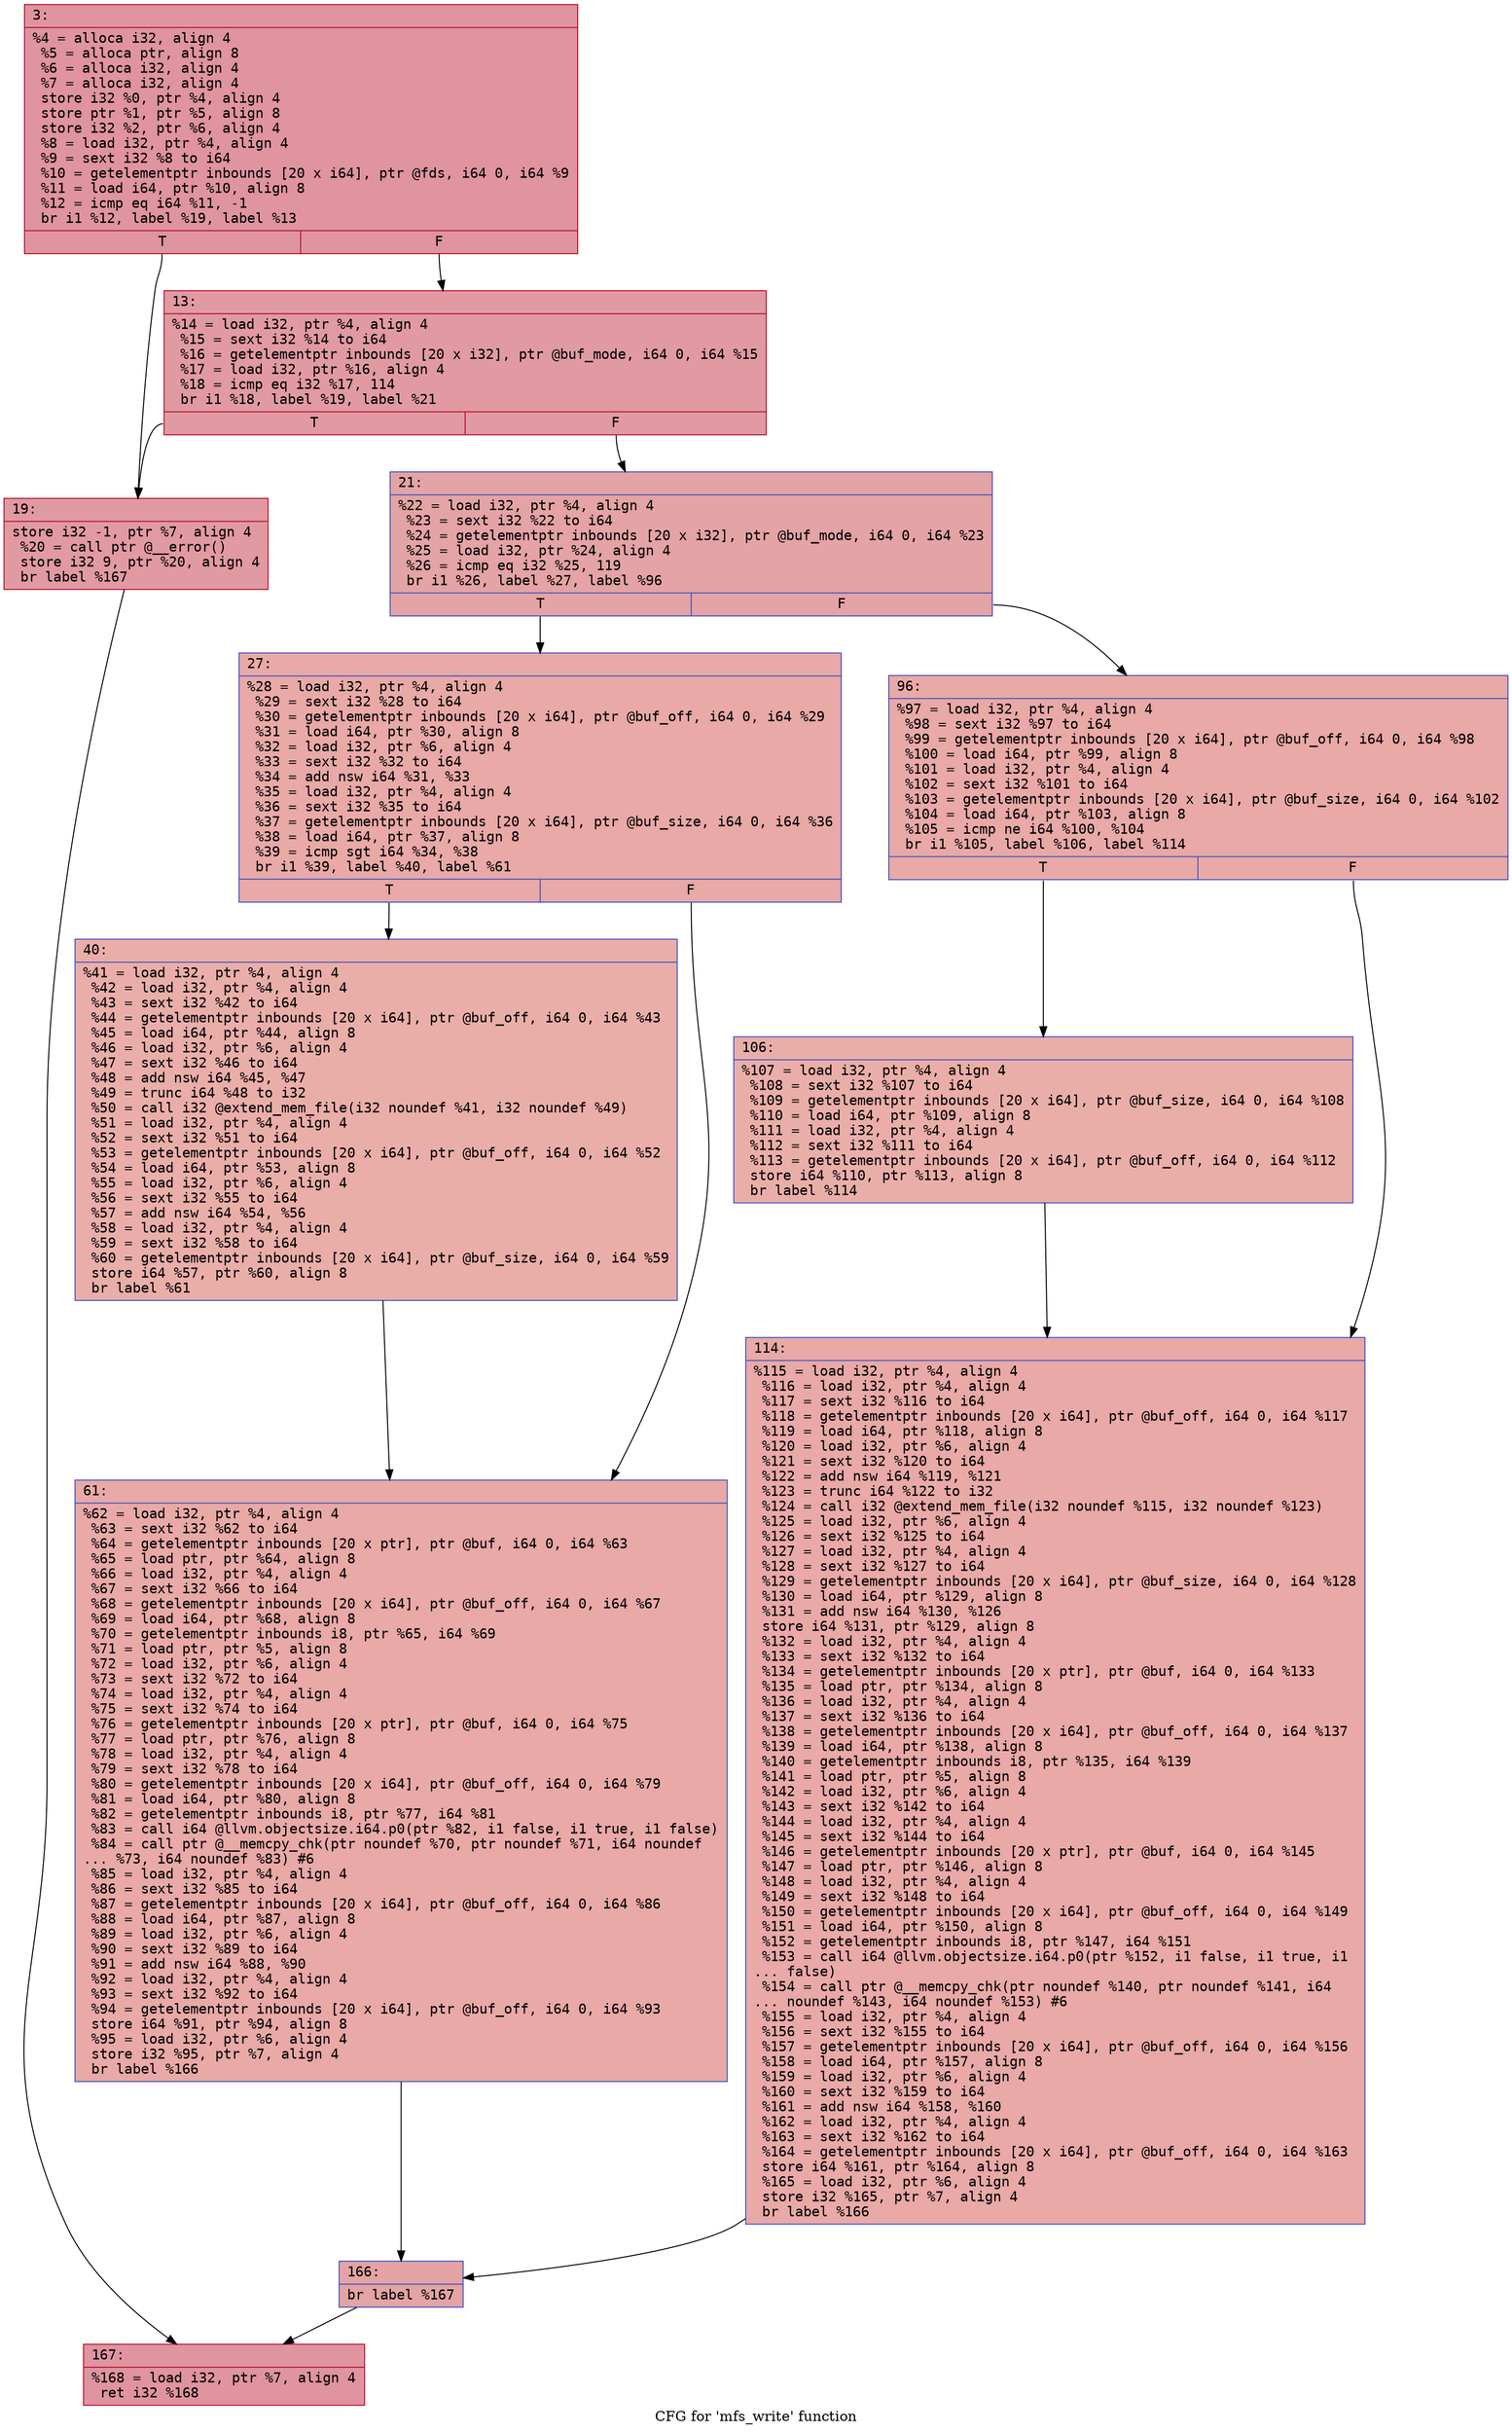 digraph "CFG for 'mfs_write' function" {
	label="CFG for 'mfs_write' function";

	Node0x600002833750 [shape=record,color="#b70d28ff", style=filled, fillcolor="#b70d2870" fontname="Courier",label="{3:\l|  %4 = alloca i32, align 4\l  %5 = alloca ptr, align 8\l  %6 = alloca i32, align 4\l  %7 = alloca i32, align 4\l  store i32 %0, ptr %4, align 4\l  store ptr %1, ptr %5, align 8\l  store i32 %2, ptr %6, align 4\l  %8 = load i32, ptr %4, align 4\l  %9 = sext i32 %8 to i64\l  %10 = getelementptr inbounds [20 x i64], ptr @fds, i64 0, i64 %9\l  %11 = load i64, ptr %10, align 8\l  %12 = icmp eq i64 %11, -1\l  br i1 %12, label %19, label %13\l|{<s0>T|<s1>F}}"];
	Node0x600002833750:s0 -> Node0x6000028337f0[tooltip="3 -> 19\nProbability 37.50%" ];
	Node0x600002833750:s1 -> Node0x6000028337a0[tooltip="3 -> 13\nProbability 62.50%" ];
	Node0x6000028337a0 [shape=record,color="#b70d28ff", style=filled, fillcolor="#bb1b2c70" fontname="Courier",label="{13:\l|  %14 = load i32, ptr %4, align 4\l  %15 = sext i32 %14 to i64\l  %16 = getelementptr inbounds [20 x i32], ptr @buf_mode, i64 0, i64 %15\l  %17 = load i32, ptr %16, align 4\l  %18 = icmp eq i32 %17, 114\l  br i1 %18, label %19, label %21\l|{<s0>T|<s1>F}}"];
	Node0x6000028337a0:s0 -> Node0x6000028337f0[tooltip="13 -> 19\nProbability 50.00%" ];
	Node0x6000028337a0:s1 -> Node0x600002833840[tooltip="13 -> 21\nProbability 50.00%" ];
	Node0x6000028337f0 [shape=record,color="#b70d28ff", style=filled, fillcolor="#bb1b2c70" fontname="Courier",label="{19:\l|  store i32 -1, ptr %7, align 4\l  %20 = call ptr @__error()\l  store i32 9, ptr %20, align 4\l  br label %167\l}"];
	Node0x6000028337f0 -> Node0x600002833ac0[tooltip="19 -> 167\nProbability 100.00%" ];
	Node0x600002833840 [shape=record,color="#3d50c3ff", style=filled, fillcolor="#c32e3170" fontname="Courier",label="{21:\l|  %22 = load i32, ptr %4, align 4\l  %23 = sext i32 %22 to i64\l  %24 = getelementptr inbounds [20 x i32], ptr @buf_mode, i64 0, i64 %23\l  %25 = load i32, ptr %24, align 4\l  %26 = icmp eq i32 %25, 119\l  br i1 %26, label %27, label %96\l|{<s0>T|<s1>F}}"];
	Node0x600002833840:s0 -> Node0x600002833890[tooltip="21 -> 27\nProbability 50.00%" ];
	Node0x600002833840:s1 -> Node0x600002833980[tooltip="21 -> 96\nProbability 50.00%" ];
	Node0x600002833890 [shape=record,color="#3d50c3ff", style=filled, fillcolor="#ca3b3770" fontname="Courier",label="{27:\l|  %28 = load i32, ptr %4, align 4\l  %29 = sext i32 %28 to i64\l  %30 = getelementptr inbounds [20 x i64], ptr @buf_off, i64 0, i64 %29\l  %31 = load i64, ptr %30, align 8\l  %32 = load i32, ptr %6, align 4\l  %33 = sext i32 %32 to i64\l  %34 = add nsw i64 %31, %33\l  %35 = load i32, ptr %4, align 4\l  %36 = sext i32 %35 to i64\l  %37 = getelementptr inbounds [20 x i64], ptr @buf_size, i64 0, i64 %36\l  %38 = load i64, ptr %37, align 8\l  %39 = icmp sgt i64 %34, %38\l  br i1 %39, label %40, label %61\l|{<s0>T|<s1>F}}"];
	Node0x600002833890:s0 -> Node0x6000028338e0[tooltip="27 -> 40\nProbability 50.00%" ];
	Node0x600002833890:s1 -> Node0x600002833930[tooltip="27 -> 61\nProbability 50.00%" ];
	Node0x6000028338e0 [shape=record,color="#3d50c3ff", style=filled, fillcolor="#d0473d70" fontname="Courier",label="{40:\l|  %41 = load i32, ptr %4, align 4\l  %42 = load i32, ptr %4, align 4\l  %43 = sext i32 %42 to i64\l  %44 = getelementptr inbounds [20 x i64], ptr @buf_off, i64 0, i64 %43\l  %45 = load i64, ptr %44, align 8\l  %46 = load i32, ptr %6, align 4\l  %47 = sext i32 %46 to i64\l  %48 = add nsw i64 %45, %47\l  %49 = trunc i64 %48 to i32\l  %50 = call i32 @extend_mem_file(i32 noundef %41, i32 noundef %49)\l  %51 = load i32, ptr %4, align 4\l  %52 = sext i32 %51 to i64\l  %53 = getelementptr inbounds [20 x i64], ptr @buf_off, i64 0, i64 %52\l  %54 = load i64, ptr %53, align 8\l  %55 = load i32, ptr %6, align 4\l  %56 = sext i32 %55 to i64\l  %57 = add nsw i64 %54, %56\l  %58 = load i32, ptr %4, align 4\l  %59 = sext i32 %58 to i64\l  %60 = getelementptr inbounds [20 x i64], ptr @buf_size, i64 0, i64 %59\l  store i64 %57, ptr %60, align 8\l  br label %61\l}"];
	Node0x6000028338e0 -> Node0x600002833930[tooltip="40 -> 61\nProbability 100.00%" ];
	Node0x600002833930 [shape=record,color="#3d50c3ff", style=filled, fillcolor="#ca3b3770" fontname="Courier",label="{61:\l|  %62 = load i32, ptr %4, align 4\l  %63 = sext i32 %62 to i64\l  %64 = getelementptr inbounds [20 x ptr], ptr @buf, i64 0, i64 %63\l  %65 = load ptr, ptr %64, align 8\l  %66 = load i32, ptr %4, align 4\l  %67 = sext i32 %66 to i64\l  %68 = getelementptr inbounds [20 x i64], ptr @buf_off, i64 0, i64 %67\l  %69 = load i64, ptr %68, align 8\l  %70 = getelementptr inbounds i8, ptr %65, i64 %69\l  %71 = load ptr, ptr %5, align 8\l  %72 = load i32, ptr %6, align 4\l  %73 = sext i32 %72 to i64\l  %74 = load i32, ptr %4, align 4\l  %75 = sext i32 %74 to i64\l  %76 = getelementptr inbounds [20 x ptr], ptr @buf, i64 0, i64 %75\l  %77 = load ptr, ptr %76, align 8\l  %78 = load i32, ptr %4, align 4\l  %79 = sext i32 %78 to i64\l  %80 = getelementptr inbounds [20 x i64], ptr @buf_off, i64 0, i64 %79\l  %81 = load i64, ptr %80, align 8\l  %82 = getelementptr inbounds i8, ptr %77, i64 %81\l  %83 = call i64 @llvm.objectsize.i64.p0(ptr %82, i1 false, i1 true, i1 false)\l  %84 = call ptr @__memcpy_chk(ptr noundef %70, ptr noundef %71, i64 noundef\l... %73, i64 noundef %83) #6\l  %85 = load i32, ptr %4, align 4\l  %86 = sext i32 %85 to i64\l  %87 = getelementptr inbounds [20 x i64], ptr @buf_off, i64 0, i64 %86\l  %88 = load i64, ptr %87, align 8\l  %89 = load i32, ptr %6, align 4\l  %90 = sext i32 %89 to i64\l  %91 = add nsw i64 %88, %90\l  %92 = load i32, ptr %4, align 4\l  %93 = sext i32 %92 to i64\l  %94 = getelementptr inbounds [20 x i64], ptr @buf_off, i64 0, i64 %93\l  store i64 %91, ptr %94, align 8\l  %95 = load i32, ptr %6, align 4\l  store i32 %95, ptr %7, align 4\l  br label %166\l}"];
	Node0x600002833930 -> Node0x600002833a70[tooltip="61 -> 166\nProbability 100.00%" ];
	Node0x600002833980 [shape=record,color="#3d50c3ff", style=filled, fillcolor="#ca3b3770" fontname="Courier",label="{96:\l|  %97 = load i32, ptr %4, align 4\l  %98 = sext i32 %97 to i64\l  %99 = getelementptr inbounds [20 x i64], ptr @buf_off, i64 0, i64 %98\l  %100 = load i64, ptr %99, align 8\l  %101 = load i32, ptr %4, align 4\l  %102 = sext i32 %101 to i64\l  %103 = getelementptr inbounds [20 x i64], ptr @buf_size, i64 0, i64 %102\l  %104 = load i64, ptr %103, align 8\l  %105 = icmp ne i64 %100, %104\l  br i1 %105, label %106, label %114\l|{<s0>T|<s1>F}}"];
	Node0x600002833980:s0 -> Node0x6000028339d0[tooltip="96 -> 106\nProbability 50.00%" ];
	Node0x600002833980:s1 -> Node0x600002833a20[tooltip="96 -> 114\nProbability 50.00%" ];
	Node0x6000028339d0 [shape=record,color="#3d50c3ff", style=filled, fillcolor="#d0473d70" fontname="Courier",label="{106:\l|  %107 = load i32, ptr %4, align 4\l  %108 = sext i32 %107 to i64\l  %109 = getelementptr inbounds [20 x i64], ptr @buf_size, i64 0, i64 %108\l  %110 = load i64, ptr %109, align 8\l  %111 = load i32, ptr %4, align 4\l  %112 = sext i32 %111 to i64\l  %113 = getelementptr inbounds [20 x i64], ptr @buf_off, i64 0, i64 %112\l  store i64 %110, ptr %113, align 8\l  br label %114\l}"];
	Node0x6000028339d0 -> Node0x600002833a20[tooltip="106 -> 114\nProbability 100.00%" ];
	Node0x600002833a20 [shape=record,color="#3d50c3ff", style=filled, fillcolor="#ca3b3770" fontname="Courier",label="{114:\l|  %115 = load i32, ptr %4, align 4\l  %116 = load i32, ptr %4, align 4\l  %117 = sext i32 %116 to i64\l  %118 = getelementptr inbounds [20 x i64], ptr @buf_off, i64 0, i64 %117\l  %119 = load i64, ptr %118, align 8\l  %120 = load i32, ptr %6, align 4\l  %121 = sext i32 %120 to i64\l  %122 = add nsw i64 %119, %121\l  %123 = trunc i64 %122 to i32\l  %124 = call i32 @extend_mem_file(i32 noundef %115, i32 noundef %123)\l  %125 = load i32, ptr %6, align 4\l  %126 = sext i32 %125 to i64\l  %127 = load i32, ptr %4, align 4\l  %128 = sext i32 %127 to i64\l  %129 = getelementptr inbounds [20 x i64], ptr @buf_size, i64 0, i64 %128\l  %130 = load i64, ptr %129, align 8\l  %131 = add nsw i64 %130, %126\l  store i64 %131, ptr %129, align 8\l  %132 = load i32, ptr %4, align 4\l  %133 = sext i32 %132 to i64\l  %134 = getelementptr inbounds [20 x ptr], ptr @buf, i64 0, i64 %133\l  %135 = load ptr, ptr %134, align 8\l  %136 = load i32, ptr %4, align 4\l  %137 = sext i32 %136 to i64\l  %138 = getelementptr inbounds [20 x i64], ptr @buf_off, i64 0, i64 %137\l  %139 = load i64, ptr %138, align 8\l  %140 = getelementptr inbounds i8, ptr %135, i64 %139\l  %141 = load ptr, ptr %5, align 8\l  %142 = load i32, ptr %6, align 4\l  %143 = sext i32 %142 to i64\l  %144 = load i32, ptr %4, align 4\l  %145 = sext i32 %144 to i64\l  %146 = getelementptr inbounds [20 x ptr], ptr @buf, i64 0, i64 %145\l  %147 = load ptr, ptr %146, align 8\l  %148 = load i32, ptr %4, align 4\l  %149 = sext i32 %148 to i64\l  %150 = getelementptr inbounds [20 x i64], ptr @buf_off, i64 0, i64 %149\l  %151 = load i64, ptr %150, align 8\l  %152 = getelementptr inbounds i8, ptr %147, i64 %151\l  %153 = call i64 @llvm.objectsize.i64.p0(ptr %152, i1 false, i1 true, i1\l... false)\l  %154 = call ptr @__memcpy_chk(ptr noundef %140, ptr noundef %141, i64\l... noundef %143, i64 noundef %153) #6\l  %155 = load i32, ptr %4, align 4\l  %156 = sext i32 %155 to i64\l  %157 = getelementptr inbounds [20 x i64], ptr @buf_off, i64 0, i64 %156\l  %158 = load i64, ptr %157, align 8\l  %159 = load i32, ptr %6, align 4\l  %160 = sext i32 %159 to i64\l  %161 = add nsw i64 %158, %160\l  %162 = load i32, ptr %4, align 4\l  %163 = sext i32 %162 to i64\l  %164 = getelementptr inbounds [20 x i64], ptr @buf_off, i64 0, i64 %163\l  store i64 %161, ptr %164, align 8\l  %165 = load i32, ptr %6, align 4\l  store i32 %165, ptr %7, align 4\l  br label %166\l}"];
	Node0x600002833a20 -> Node0x600002833a70[tooltip="114 -> 166\nProbability 100.00%" ];
	Node0x600002833a70 [shape=record,color="#3d50c3ff", style=filled, fillcolor="#c32e3170" fontname="Courier",label="{166:\l|  br label %167\l}"];
	Node0x600002833a70 -> Node0x600002833ac0[tooltip="166 -> 167\nProbability 100.00%" ];
	Node0x600002833ac0 [shape=record,color="#b70d28ff", style=filled, fillcolor="#b70d2870" fontname="Courier",label="{167:\l|  %168 = load i32, ptr %7, align 4\l  ret i32 %168\l}"];
}
